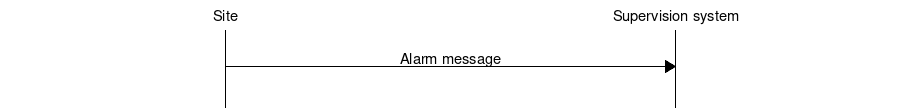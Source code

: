 # MSC for Alarm ack from site

msc {
  hscale = "1.5", arcgradient = "0";

  Site, "Supervision system";

  |||;
  Site=>"Supervision system" [ label = "Alarm message" ];
  |||;
}
